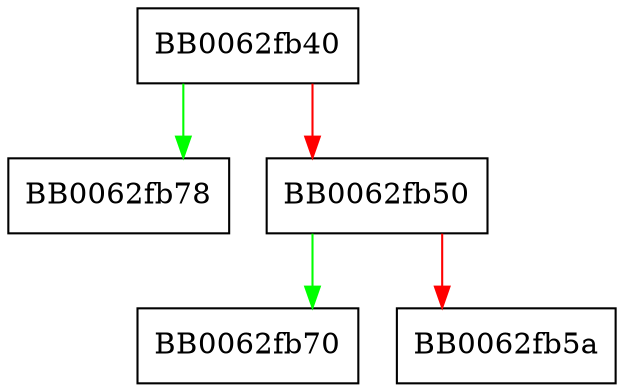 digraph ossl_rand_pool_add_end {
  node [shape="box"];
  graph [splines=ortho];
  BB0062fb40 -> BB0062fb78 [color="green"];
  BB0062fb40 -> BB0062fb50 [color="red"];
  BB0062fb50 -> BB0062fb70 [color="green"];
  BB0062fb50 -> BB0062fb5a [color="red"];
}